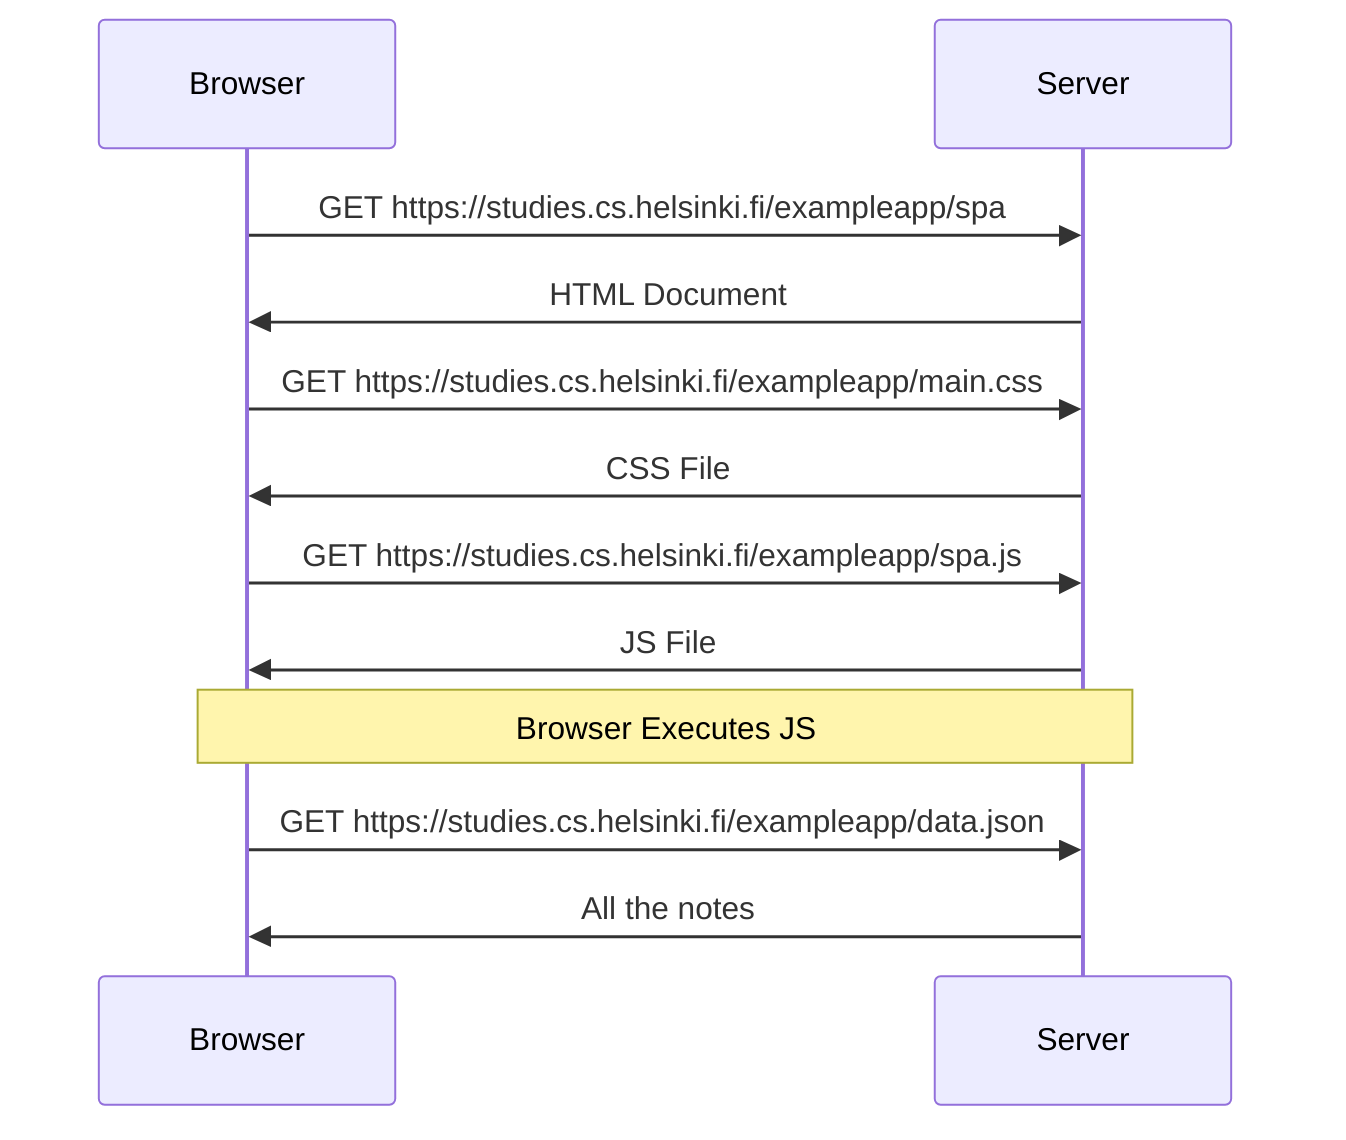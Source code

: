 sequenceDiagram
    participant Browser
    participant Server
    Browser->>Server: GET https://studies.cs.helsinki.fi/exampleapp/spa
    Server->>Browser: HTML Document
    Browser->>Server: GET https://studies.cs.helsinki.fi/exampleapp/main.css
    Server->>Browser: CSS File
    Browser->>Server: GET https://studies.cs.helsinki.fi/exampleapp/spa.js
    Server->>Browser: JS File
    Note over Browser,Server: Browser Executes JS
    Browser->>Server: GET https://studies.cs.helsinki.fi/exampleapp/data.json
    Server->>Browser: All the notes